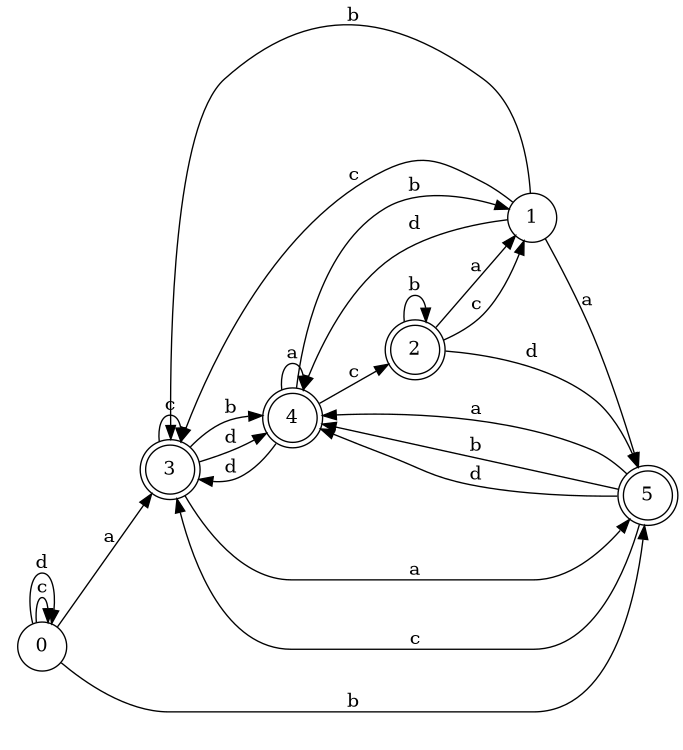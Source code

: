 digraph n5_5 {
__start0 [label="" shape="none"];

rankdir=LR;
size="8,5";

s0 [style="filled", color="black", fillcolor="white" shape="circle", label="0"];
s1 [style="filled", color="black", fillcolor="white" shape="circle", label="1"];
s2 [style="rounded,filled", color="black", fillcolor="white" shape="doublecircle", label="2"];
s3 [style="rounded,filled", color="black", fillcolor="white" shape="doublecircle", label="3"];
s4 [style="rounded,filled", color="black", fillcolor="white" shape="doublecircle", label="4"];
s5 [style="rounded,filled", color="black", fillcolor="white" shape="doublecircle", label="5"];
s0 -> s3 [label="a"];
s0 -> s5 [label="b"];
s0 -> s0 [label="c"];
s0 -> s0 [label="d"];
s1 -> s5 [label="a"];
s1 -> s3 [label="b"];
s1 -> s3 [label="c"];
s1 -> s4 [label="d"];
s2 -> s1 [label="a"];
s2 -> s2 [label="b"];
s2 -> s1 [label="c"];
s2 -> s5 [label="d"];
s3 -> s5 [label="a"];
s3 -> s4 [label="b"];
s3 -> s3 [label="c"];
s3 -> s4 [label="d"];
s4 -> s4 [label="a"];
s4 -> s1 [label="b"];
s4 -> s2 [label="c"];
s4 -> s3 [label="d"];
s5 -> s4 [label="a"];
s5 -> s4 [label="b"];
s5 -> s3 [label="c"];
s5 -> s4 [label="d"];

}